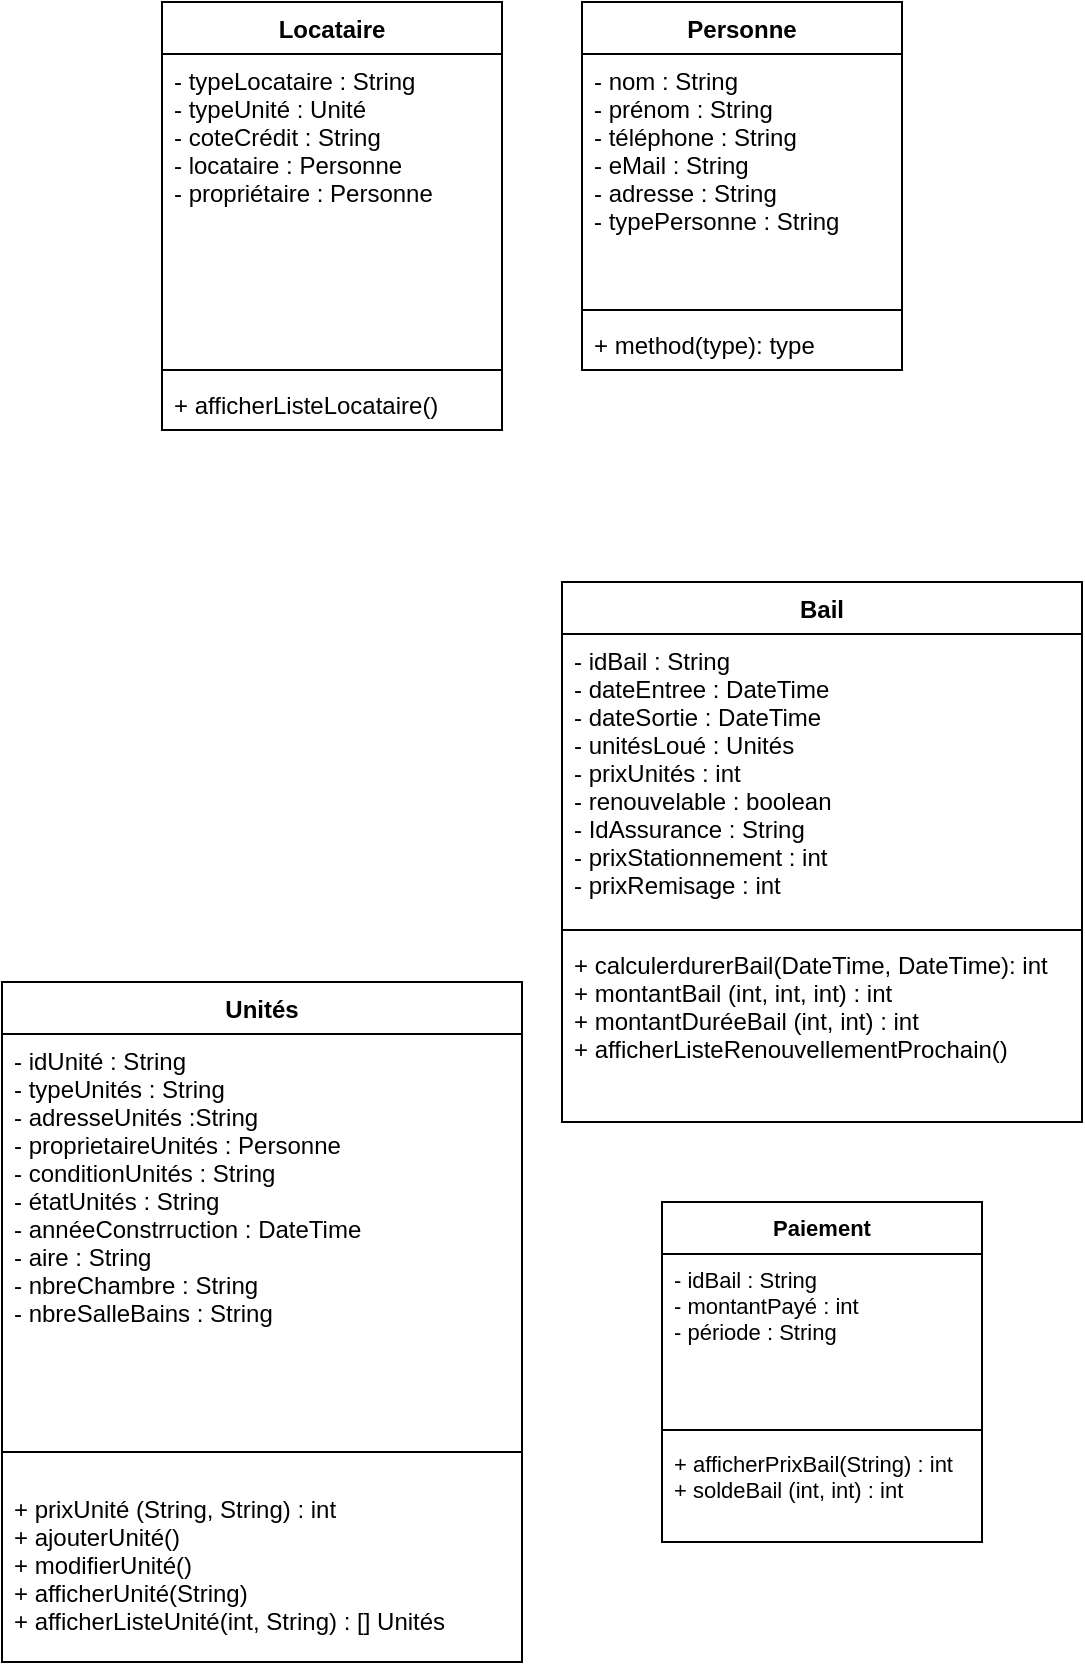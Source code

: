 <mxfile version="20.1.1"><diagram id="gvQtnyYx-EL7I_y7pFTV" name="Page-1"><mxGraphModel dx="381" dy="302" grid="1" gridSize="10" guides="1" tooltips="1" connect="1" arrows="1" fold="1" page="1" pageScale="1" pageWidth="827" pageHeight="1169" math="0" shadow="0"><root><mxCell id="0"/><mxCell id="1" parent="0"/><mxCell id="I1sSmJrWmI7whXYkOxrT-1" value="Locataire" style="swimlane;fontStyle=1;align=center;verticalAlign=top;childLayout=stackLayout;horizontal=1;startSize=26;horizontalStack=0;resizeParent=1;resizeParentMax=0;resizeLast=0;collapsible=1;marginBottom=0;" vertex="1" parent="1"><mxGeometry x="190" y="200" width="170" height="214" as="geometry"/></mxCell><mxCell id="I1sSmJrWmI7whXYkOxrT-2" value="- typeLocataire : String&#xA;- typeUnité : Unité&#xA;- coteCrédit : String&#xA;- locataire : Personne&#xA;- propriétaire : Personne&#xA;&#xA;" style="text;strokeColor=none;fillColor=none;align=left;verticalAlign=top;spacingLeft=4;spacingRight=4;overflow=hidden;rotatable=0;points=[[0,0.5],[1,0.5]];portConstraint=eastwest;" vertex="1" parent="I1sSmJrWmI7whXYkOxrT-1"><mxGeometry y="26" width="170" height="154" as="geometry"/></mxCell><mxCell id="I1sSmJrWmI7whXYkOxrT-3" value="" style="line;strokeWidth=1;fillColor=none;align=left;verticalAlign=middle;spacingTop=-1;spacingLeft=3;spacingRight=3;rotatable=0;labelPosition=right;points=[];portConstraint=eastwest;" vertex="1" parent="I1sSmJrWmI7whXYkOxrT-1"><mxGeometry y="180" width="170" height="8" as="geometry"/></mxCell><mxCell id="I1sSmJrWmI7whXYkOxrT-4" value="+ afficherListeLocataire()" style="text;strokeColor=none;fillColor=none;align=left;verticalAlign=top;spacingLeft=4;spacingRight=4;overflow=hidden;rotatable=0;points=[[0,0.5],[1,0.5]];portConstraint=eastwest;" vertex="1" parent="I1sSmJrWmI7whXYkOxrT-1"><mxGeometry y="188" width="170" height="26" as="geometry"/></mxCell><mxCell id="I1sSmJrWmI7whXYkOxrT-5" value="Personne" style="swimlane;fontStyle=1;align=center;verticalAlign=top;childLayout=stackLayout;horizontal=1;startSize=26;horizontalStack=0;resizeParent=1;resizeParentMax=0;resizeLast=0;collapsible=1;marginBottom=0;" vertex="1" parent="1"><mxGeometry x="400" y="200" width="160" height="184" as="geometry"/></mxCell><mxCell id="I1sSmJrWmI7whXYkOxrT-6" value="- nom : String&#xA;- prénom : String&#xA;- téléphone : String&#xA;- eMail : String&#xA;- adresse : String&#xA;- typePersonne : String&#xA;&#xA;" style="text;strokeColor=none;fillColor=none;align=left;verticalAlign=top;spacingLeft=4;spacingRight=4;overflow=hidden;rotatable=0;points=[[0,0.5],[1,0.5]];portConstraint=eastwest;" vertex="1" parent="I1sSmJrWmI7whXYkOxrT-5"><mxGeometry y="26" width="160" height="124" as="geometry"/></mxCell><mxCell id="I1sSmJrWmI7whXYkOxrT-7" value="" style="line;strokeWidth=1;fillColor=none;align=left;verticalAlign=middle;spacingTop=-1;spacingLeft=3;spacingRight=3;rotatable=0;labelPosition=right;points=[];portConstraint=eastwest;" vertex="1" parent="I1sSmJrWmI7whXYkOxrT-5"><mxGeometry y="150" width="160" height="8" as="geometry"/></mxCell><mxCell id="I1sSmJrWmI7whXYkOxrT-8" value="+ method(type): type" style="text;strokeColor=none;fillColor=none;align=left;verticalAlign=top;spacingLeft=4;spacingRight=4;overflow=hidden;rotatable=0;points=[[0,0.5],[1,0.5]];portConstraint=eastwest;" vertex="1" parent="I1sSmJrWmI7whXYkOxrT-5"><mxGeometry y="158" width="160" height="26" as="geometry"/></mxCell><mxCell id="I1sSmJrWmI7whXYkOxrT-9" value="Unités" style="swimlane;fontStyle=1;align=center;verticalAlign=top;childLayout=stackLayout;horizontal=1;startSize=26;horizontalStack=0;resizeParent=1;resizeParentMax=0;resizeLast=0;collapsible=1;marginBottom=0;" vertex="1" parent="1"><mxGeometry x="110" y="690" width="260" height="340" as="geometry"/></mxCell><mxCell id="I1sSmJrWmI7whXYkOxrT-10" value="- idUnité : String&#xA;- typeUnités : String&#xA;- adresseUnités :String&#xA;- proprietaireUnités : Personne&#xA;- conditionUnités : String&#xA;- étatUnités : String&#xA;- annéeConstrruction : DateTime&#xA;- aire : String&#xA;- nbreChambre : String&#xA;- nbreSalleBains : String&#xA;&#xA;&#xA;&#xA;&#xA;&#xA;" style="text;strokeColor=none;fillColor=none;align=left;verticalAlign=top;spacingLeft=4;spacingRight=4;overflow=hidden;rotatable=0;points=[[0,0.5],[1,0.5]];portConstraint=eastwest;" vertex="1" parent="I1sSmJrWmI7whXYkOxrT-9"><mxGeometry y="26" width="260" height="194" as="geometry"/></mxCell><mxCell id="I1sSmJrWmI7whXYkOxrT-11" value="" style="line;strokeWidth=1;fillColor=none;align=left;verticalAlign=middle;spacingTop=-1;spacingLeft=3;spacingRight=3;rotatable=0;labelPosition=right;points=[];portConstraint=eastwest;" vertex="1" parent="I1sSmJrWmI7whXYkOxrT-9"><mxGeometry y="220" width="260" height="30" as="geometry"/></mxCell><mxCell id="I1sSmJrWmI7whXYkOxrT-12" value="+ prixUnité (String, String) : int&#xA;+ ajouterUnité()&#xA;+ modifierUnité()&#xA;+ afficherUnité(String)&#xA;+ afficherListeUnité(int, String) : [] Unités&#xA;&#xA;" style="text;strokeColor=none;fillColor=none;align=left;verticalAlign=top;spacingLeft=4;spacingRight=4;overflow=hidden;rotatable=0;points=[[0,0.5],[1,0.5]];portConstraint=eastwest;" vertex="1" parent="I1sSmJrWmI7whXYkOxrT-9"><mxGeometry y="250" width="260" height="90" as="geometry"/></mxCell><mxCell id="I1sSmJrWmI7whXYkOxrT-13" value="Bail" style="swimlane;fontStyle=1;align=center;verticalAlign=top;childLayout=stackLayout;horizontal=1;startSize=26;horizontalStack=0;resizeParent=1;resizeParentMax=0;resizeLast=0;collapsible=1;marginBottom=0;" vertex="1" parent="1"><mxGeometry x="390" y="490" width="260" height="270" as="geometry"/></mxCell><mxCell id="I1sSmJrWmI7whXYkOxrT-14" value="- idBail : String&#xA;- dateEntree : DateTime&#xA;- dateSortie : DateTime&#xA;- unitésLoué : Unités&#xA;- prixUnités : int&#xA;- renouvelable : boolean&#xA;- IdAssurance : String&#xA;- prixStationnement : int&#xA;- prixRemisage : int&#xA;&#xA;&#xA;" style="text;strokeColor=none;fillColor=none;align=left;verticalAlign=top;spacingLeft=4;spacingRight=4;overflow=hidden;rotatable=0;points=[[0,0.5],[1,0.5]];portConstraint=eastwest;" vertex="1" parent="I1sSmJrWmI7whXYkOxrT-13"><mxGeometry y="26" width="260" height="144" as="geometry"/></mxCell><mxCell id="I1sSmJrWmI7whXYkOxrT-15" value="" style="line;strokeWidth=1;fillColor=none;align=left;verticalAlign=middle;spacingTop=-1;spacingLeft=3;spacingRight=3;rotatable=0;labelPosition=right;points=[];portConstraint=eastwest;" vertex="1" parent="I1sSmJrWmI7whXYkOxrT-13"><mxGeometry y="170" width="260" height="8" as="geometry"/></mxCell><mxCell id="I1sSmJrWmI7whXYkOxrT-16" value="+ calculerdurerBail(DateTime, DateTime): int&#xA;+ montantBail (int, int, int) : int&#xA;+ montantDuréeBail (int, int) : int&#xA;+ afficherListeRenouvellementProchain()&#xA;&#xA;&#xA;" style="text;strokeColor=none;fillColor=none;align=left;verticalAlign=top;spacingLeft=4;spacingRight=4;overflow=hidden;rotatable=0;points=[[0,0.5],[1,0.5]];portConstraint=eastwest;fontFamily=Helvetica;" vertex="1" parent="I1sSmJrWmI7whXYkOxrT-13"><mxGeometry y="178" width="260" height="92" as="geometry"/></mxCell><mxCell id="I1sSmJrWmI7whXYkOxrT-18" value="Paiement" style="swimlane;fontStyle=1;align=center;verticalAlign=top;childLayout=stackLayout;horizontal=1;startSize=26;horizontalStack=0;resizeParent=1;resizeParentMax=0;resizeLast=0;collapsible=1;marginBottom=0;fontSize=11;" vertex="1" parent="1"><mxGeometry x="440" y="800" width="160" height="170" as="geometry"/></mxCell><mxCell id="I1sSmJrWmI7whXYkOxrT-19" value="- idBail : String&#xA;- montantPayé : int&#xA;- période : String&#xA;" style="text;strokeColor=none;fillColor=none;align=left;verticalAlign=top;spacingLeft=4;spacingRight=4;overflow=hidden;rotatable=0;points=[[0,0.5],[1,0.5]];portConstraint=eastwest;fontSize=11;" vertex="1" parent="I1sSmJrWmI7whXYkOxrT-18"><mxGeometry y="26" width="160" height="84" as="geometry"/></mxCell><mxCell id="I1sSmJrWmI7whXYkOxrT-20" value="" style="line;strokeWidth=1;fillColor=none;align=left;verticalAlign=middle;spacingTop=-1;spacingLeft=3;spacingRight=3;rotatable=0;labelPosition=right;points=[];portConstraint=eastwest;fontSize=11;" vertex="1" parent="I1sSmJrWmI7whXYkOxrT-18"><mxGeometry y="110" width="160" height="8" as="geometry"/></mxCell><mxCell id="I1sSmJrWmI7whXYkOxrT-21" value="+ afficherPrixBail(String) : int&#xA;+ soldeBail (int, int) : int&#xA;" style="text;strokeColor=none;fillColor=none;align=left;verticalAlign=top;spacingLeft=4;spacingRight=4;overflow=hidden;rotatable=0;points=[[0,0.5],[1,0.5]];portConstraint=eastwest;fontSize=11;" vertex="1" parent="I1sSmJrWmI7whXYkOxrT-18"><mxGeometry y="118" width="160" height="52" as="geometry"/></mxCell></root></mxGraphModel></diagram></mxfile>